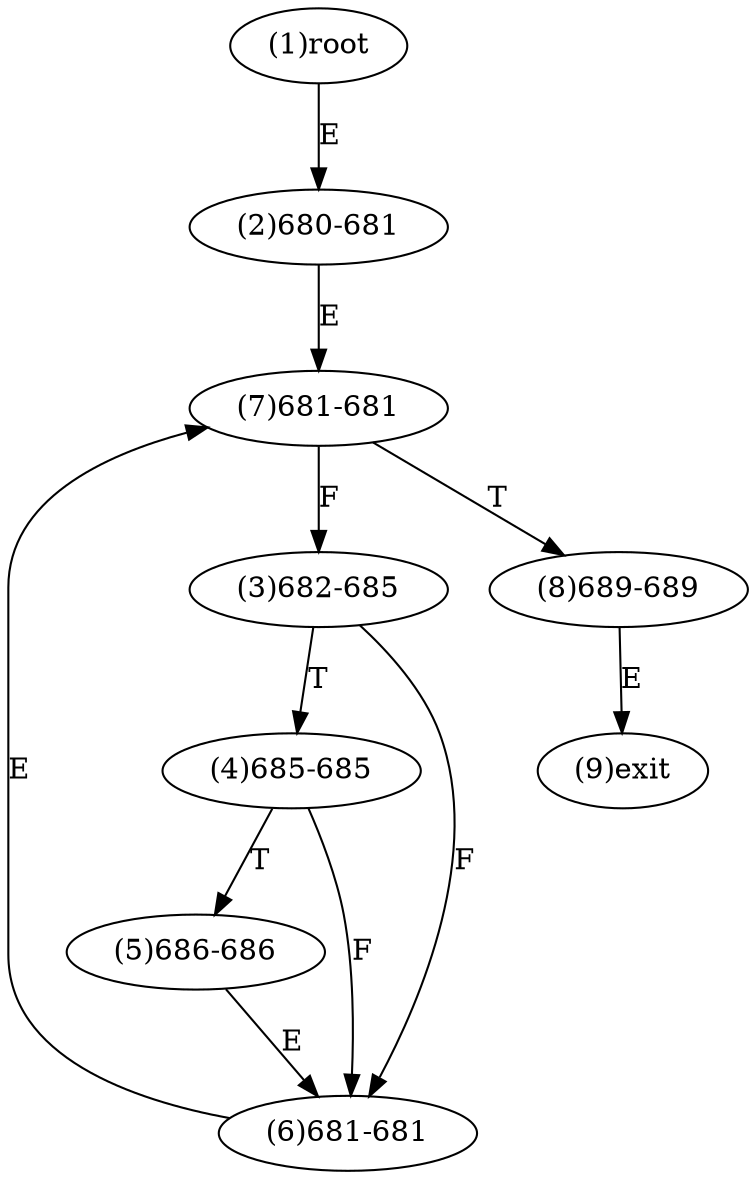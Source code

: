 digraph "" { 
1[ label="(1)root"];
2[ label="(2)680-681"];
3[ label="(3)682-685"];
4[ label="(4)685-685"];
5[ label="(5)686-686"];
6[ label="(6)681-681"];
7[ label="(7)681-681"];
8[ label="(8)689-689"];
9[ label="(9)exit"];
1->2[ label="E"];
2->7[ label="E"];
3->6[ label="F"];
3->4[ label="T"];
4->6[ label="F"];
4->5[ label="T"];
5->6[ label="E"];
6->7[ label="E"];
7->3[ label="F"];
7->8[ label="T"];
8->9[ label="E"];
}